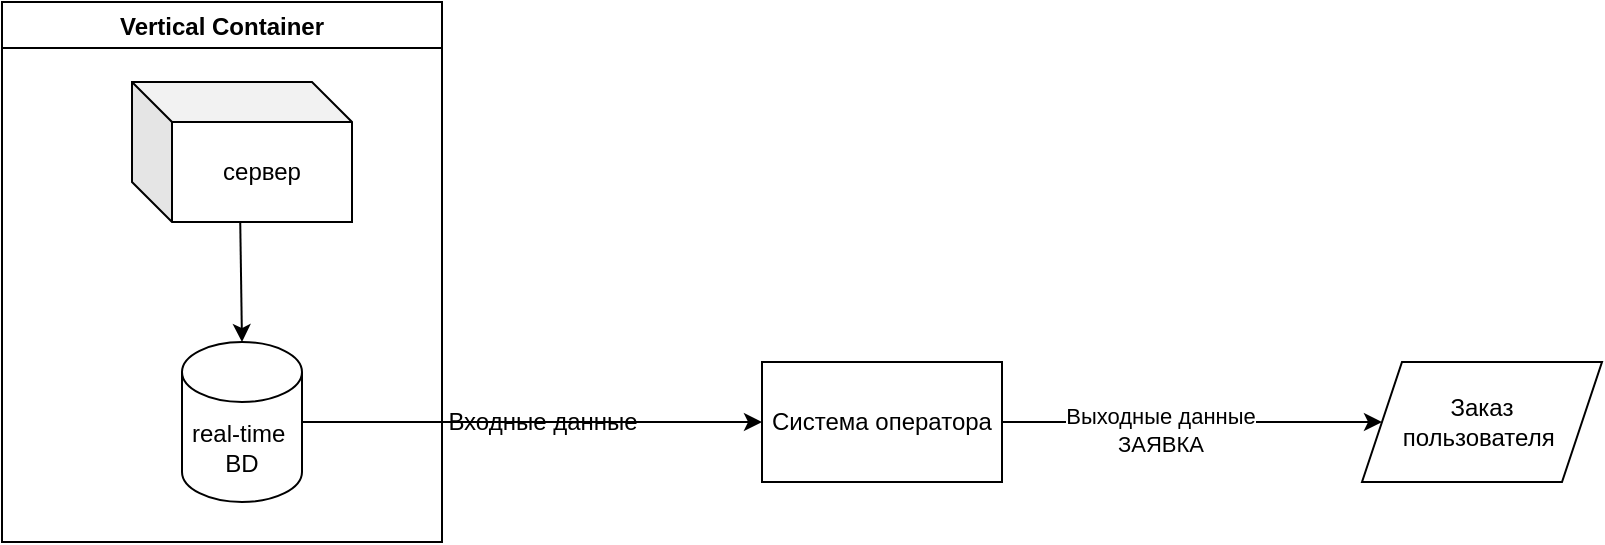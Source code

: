 <mxfile version="18.1.3" type="github">
  <diagram id="C5RBs43oDa-KdzZeNtuy" name="Page-1">
    <mxGraphModel dx="2249" dy="754" grid="1" gridSize="10" guides="1" tooltips="1" connect="1" arrows="1" fold="1" page="1" pageScale="1" pageWidth="827" pageHeight="1169" math="0" shadow="0">
      <root>
        <mxCell id="WIyWlLk6GJQsqaUBKTNV-0" />
        <mxCell id="WIyWlLk6GJQsqaUBKTNV-1" parent="WIyWlLk6GJQsqaUBKTNV-0" />
        <mxCell id="tz2wylL4mUxasDIWv47P-2" value="" style="edgeStyle=orthogonalEdgeStyle;rounded=0;orthogonalLoop=1;jettySize=auto;html=1;" edge="1" parent="WIyWlLk6GJQsqaUBKTNV-1" source="tz2wylL4mUxasDIWv47P-0" target="tz2wylL4mUxasDIWv47P-1">
          <mxGeometry relative="1" as="geometry" />
        </mxCell>
        <mxCell id="tz2wylL4mUxasDIWv47P-0" value="real-time&amp;nbsp;&lt;br&gt;BD" style="shape=cylinder3;whiteSpace=wrap;html=1;boundedLbl=1;backgroundOutline=1;size=15;" vertex="1" parent="WIyWlLk6GJQsqaUBKTNV-1">
          <mxGeometry x="70" y="270" width="60" height="80" as="geometry" />
        </mxCell>
        <mxCell id="tz2wylL4mUxasDIWv47P-8" value="" style="edgeStyle=orthogonalEdgeStyle;rounded=0;orthogonalLoop=1;jettySize=auto;html=1;" edge="1" parent="WIyWlLk6GJQsqaUBKTNV-1" source="tz2wylL4mUxasDIWv47P-1" target="tz2wylL4mUxasDIWv47P-7">
          <mxGeometry relative="1" as="geometry" />
        </mxCell>
        <mxCell id="tz2wylL4mUxasDIWv47P-9" value="Выходные данные&lt;br&gt;ЗАЯВКА" style="edgeLabel;html=1;align=center;verticalAlign=middle;resizable=0;points=[];" vertex="1" connectable="0" parent="tz2wylL4mUxasDIWv47P-8">
          <mxGeometry x="-0.169" y="-4" relative="1" as="geometry">
            <mxPoint as="offset" />
          </mxGeometry>
        </mxCell>
        <mxCell id="tz2wylL4mUxasDIWv47P-1" value="Система оператора" style="whiteSpace=wrap;html=1;" vertex="1" parent="WIyWlLk6GJQsqaUBKTNV-1">
          <mxGeometry x="360" y="280" width="120" height="60" as="geometry" />
        </mxCell>
        <mxCell id="tz2wylL4mUxasDIWv47P-3" value="сервер" style="shape=cube;whiteSpace=wrap;html=1;boundedLbl=1;backgroundOutline=1;darkOpacity=0.05;darkOpacity2=0.1;" vertex="1" parent="WIyWlLk6GJQsqaUBKTNV-1">
          <mxGeometry x="45" y="140" width="110" height="70" as="geometry" />
        </mxCell>
        <mxCell id="tz2wylL4mUxasDIWv47P-4" value="" style="endArrow=classic;html=1;rounded=0;exitX=0.492;exitY=1;exitDx=0;exitDy=0;exitPerimeter=0;entryX=0.5;entryY=0;entryDx=0;entryDy=0;entryPerimeter=0;" edge="1" parent="WIyWlLk6GJQsqaUBKTNV-1" source="tz2wylL4mUxasDIWv47P-3" target="tz2wylL4mUxasDIWv47P-0">
          <mxGeometry width="50" height="50" relative="1" as="geometry">
            <mxPoint x="80" y="240" as="sourcePoint" />
            <mxPoint x="130" y="190" as="targetPoint" />
          </mxGeometry>
        </mxCell>
        <mxCell id="tz2wylL4mUxasDIWv47P-5" value="Vertical Container" style="swimlane;" vertex="1" parent="WIyWlLk6GJQsqaUBKTNV-1">
          <mxGeometry x="-20" y="100" width="220" height="270" as="geometry" />
        </mxCell>
        <mxCell id="tz2wylL4mUxasDIWv47P-6" value="Входные данные" style="text;html=1;align=center;verticalAlign=middle;resizable=0;points=[];autosize=1;strokeColor=none;fillColor=none;" vertex="1" parent="WIyWlLk6GJQsqaUBKTNV-1">
          <mxGeometry x="195" y="300" width="110" height="20" as="geometry" />
        </mxCell>
        <mxCell id="tz2wylL4mUxasDIWv47P-7" value="Заказ &lt;br&gt;пользователя&amp;nbsp;" style="shape=parallelogram;perimeter=parallelogramPerimeter;whiteSpace=wrap;html=1;fixedSize=1;" vertex="1" parent="WIyWlLk6GJQsqaUBKTNV-1">
          <mxGeometry x="660" y="280" width="120" height="60" as="geometry" />
        </mxCell>
      </root>
    </mxGraphModel>
  </diagram>
</mxfile>

